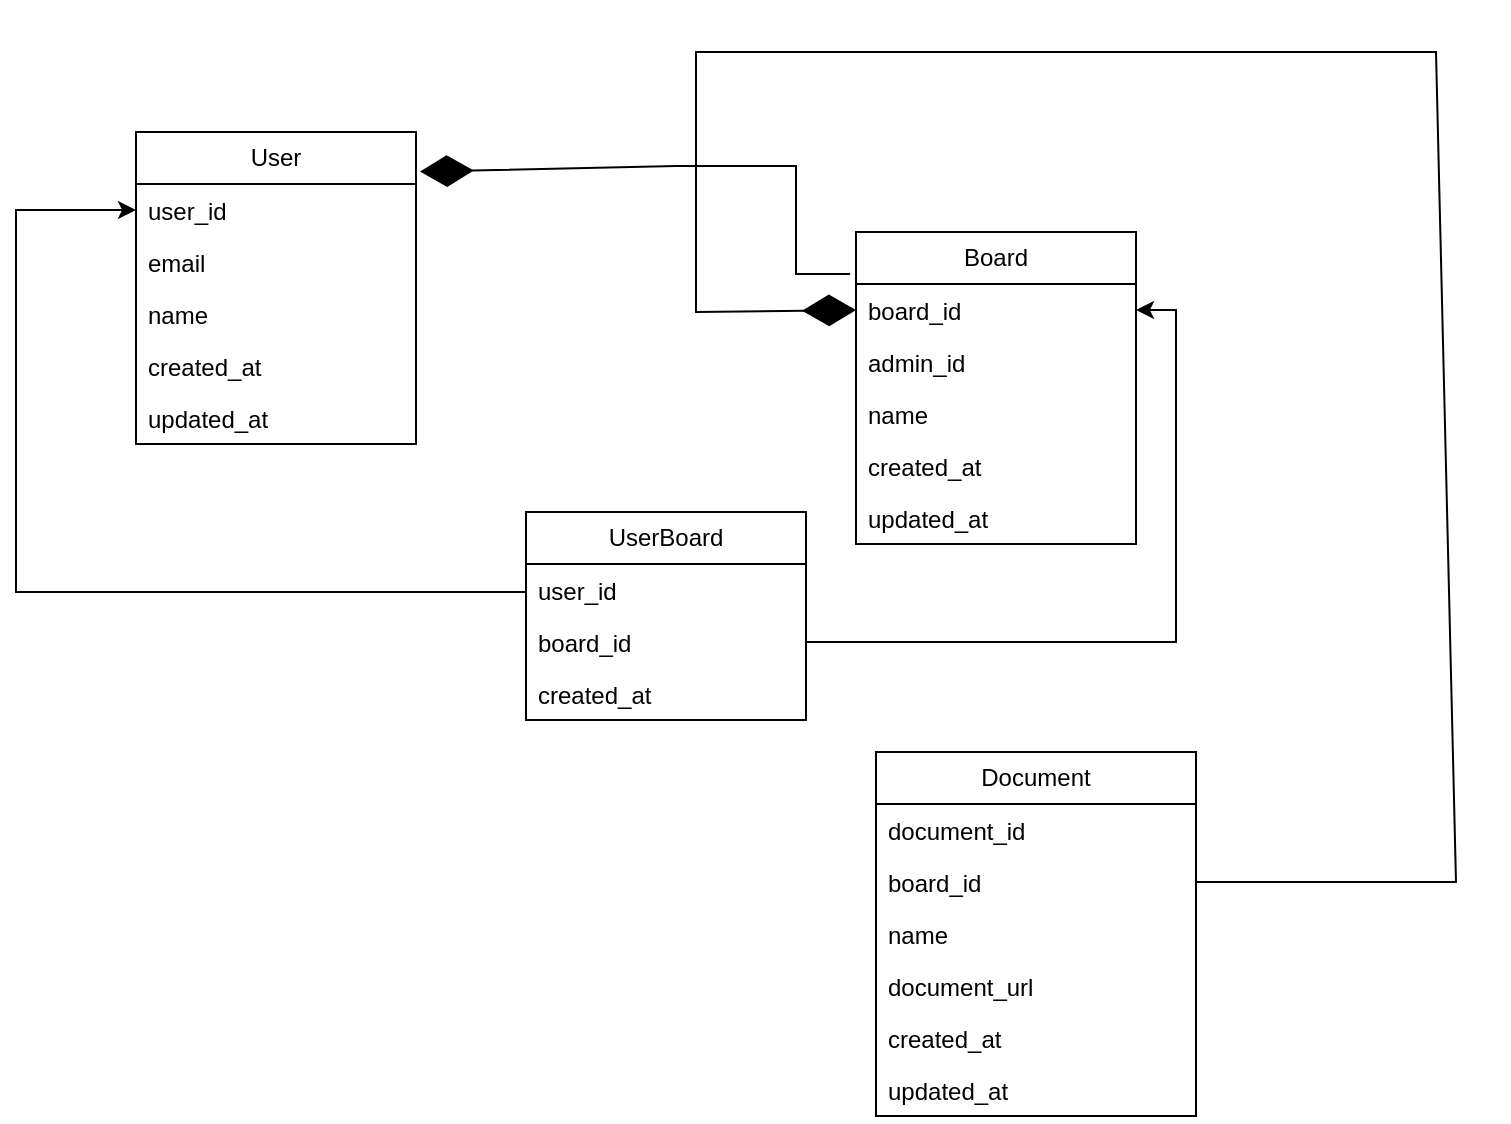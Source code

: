 <mxfile>
    <diagram name="Page-1" id="I0OLw2uU-P2F8fV9pG-x">
        <mxGraphModel dx="1059" dy="536" grid="1" gridSize="10" guides="1" tooltips="1" connect="1" arrows="1" fold="1" page="1" pageScale="1" pageWidth="850" pageHeight="1100" math="0" shadow="0">
            <root>
                <mxCell id="0"/>
                <mxCell id="1" parent="0"/>
                <mxCell id="XedeXZ295ecX8Rhuh7tI-14" value="User" style="swimlane;fontStyle=0;childLayout=stackLayout;horizontal=1;startSize=26;fillColor=none;horizontalStack=0;resizeParent=1;resizeParentMax=0;resizeLast=0;collapsible=1;marginBottom=0;whiteSpace=wrap;html=1;" parent="1" vertex="1">
                    <mxGeometry x="90" y="80" width="140" height="156" as="geometry">
                        <mxRectangle x="355" y="140" width="70" height="30" as="alternateBounds"/>
                    </mxGeometry>
                </mxCell>
                <mxCell id="XedeXZ295ecX8Rhuh7tI-15" value="user_id" style="text;strokeColor=none;fillColor=none;align=left;verticalAlign=top;spacingLeft=4;spacingRight=4;overflow=hidden;rotatable=0;points=[[0,0.5],[1,0.5]];portConstraint=eastwest;whiteSpace=wrap;html=1;" parent="XedeXZ295ecX8Rhuh7tI-14" vertex="1">
                    <mxGeometry y="26" width="140" height="26" as="geometry"/>
                </mxCell>
                <mxCell id="XedeXZ295ecX8Rhuh7tI-16" value="email" style="text;strokeColor=none;fillColor=none;align=left;verticalAlign=top;spacingLeft=4;spacingRight=4;overflow=hidden;rotatable=0;points=[[0,0.5],[1,0.5]];portConstraint=eastwest;whiteSpace=wrap;html=1;" parent="XedeXZ295ecX8Rhuh7tI-14" vertex="1">
                    <mxGeometry y="52" width="140" height="26" as="geometry"/>
                </mxCell>
                <mxCell id="XedeXZ295ecX8Rhuh7tI-17" value="name" style="text;strokeColor=none;fillColor=none;align=left;verticalAlign=top;spacingLeft=4;spacingRight=4;overflow=hidden;rotatable=0;points=[[0,0.5],[1,0.5]];portConstraint=eastwest;whiteSpace=wrap;html=1;" parent="XedeXZ295ecX8Rhuh7tI-14" vertex="1">
                    <mxGeometry y="78" width="140" height="26" as="geometry"/>
                </mxCell>
                <mxCell id="XedeXZ295ecX8Rhuh7tI-41" value="created_at" style="text;strokeColor=none;fillColor=none;align=left;verticalAlign=top;spacingLeft=4;spacingRight=4;overflow=hidden;rotatable=0;points=[[0,0.5],[1,0.5]];portConstraint=eastwest;whiteSpace=wrap;html=1;" parent="XedeXZ295ecX8Rhuh7tI-14" vertex="1">
                    <mxGeometry y="104" width="140" height="26" as="geometry"/>
                </mxCell>
                <mxCell id="XedeXZ295ecX8Rhuh7tI-42" value="updated_at" style="text;strokeColor=none;fillColor=none;align=left;verticalAlign=top;spacingLeft=4;spacingRight=4;overflow=hidden;rotatable=0;points=[[0,0.5],[1,0.5]];portConstraint=eastwest;whiteSpace=wrap;html=1;" parent="XedeXZ295ecX8Rhuh7tI-14" vertex="1">
                    <mxGeometry y="130" width="140" height="26" as="geometry"/>
                </mxCell>
                <mxCell id="XedeXZ295ecX8Rhuh7tI-18" value="Board" style="swimlane;fontStyle=0;childLayout=stackLayout;horizontal=1;startSize=26;fillColor=none;horizontalStack=0;resizeParent=1;resizeParentMax=0;resizeLast=0;collapsible=1;marginBottom=0;whiteSpace=wrap;html=1;" parent="1" vertex="1">
                    <mxGeometry x="450" y="130" width="140" height="156" as="geometry"/>
                </mxCell>
                <mxCell id="XedeXZ295ecX8Rhuh7tI-19" value="board_id" style="text;strokeColor=none;fillColor=none;align=left;verticalAlign=top;spacingLeft=4;spacingRight=4;overflow=hidden;rotatable=0;points=[[0,0.5],[1,0.5]];portConstraint=eastwest;whiteSpace=wrap;html=1;" parent="XedeXZ295ecX8Rhuh7tI-18" vertex="1">
                    <mxGeometry y="26" width="140" height="26" as="geometry"/>
                </mxCell>
                <mxCell id="XedeXZ295ecX8Rhuh7tI-20" value="admin_id" style="text;strokeColor=none;fillColor=none;align=left;verticalAlign=top;spacingLeft=4;spacingRight=4;overflow=hidden;rotatable=0;points=[[0,0.5],[1,0.5]];portConstraint=eastwest;whiteSpace=wrap;html=1;" parent="XedeXZ295ecX8Rhuh7tI-18" vertex="1">
                    <mxGeometry y="52" width="140" height="26" as="geometry"/>
                </mxCell>
                <mxCell id="XedeXZ295ecX8Rhuh7tI-21" value="name" style="text;strokeColor=none;fillColor=none;align=left;verticalAlign=top;spacingLeft=4;spacingRight=4;overflow=hidden;rotatable=0;points=[[0,0.5],[1,0.5]];portConstraint=eastwest;whiteSpace=wrap;html=1;" parent="XedeXZ295ecX8Rhuh7tI-18" vertex="1">
                    <mxGeometry y="78" width="140" height="26" as="geometry"/>
                </mxCell>
                <mxCell id="XedeXZ295ecX8Rhuh7tI-43" value="created_at" style="text;strokeColor=none;fillColor=none;align=left;verticalAlign=top;spacingLeft=4;spacingRight=4;overflow=hidden;rotatable=0;points=[[0,0.5],[1,0.5]];portConstraint=eastwest;whiteSpace=wrap;html=1;" parent="XedeXZ295ecX8Rhuh7tI-18" vertex="1">
                    <mxGeometry y="104" width="140" height="26" as="geometry"/>
                </mxCell>
                <mxCell id="XedeXZ295ecX8Rhuh7tI-44" value="updated_at" style="text;strokeColor=none;fillColor=none;align=left;verticalAlign=top;spacingLeft=4;spacingRight=4;overflow=hidden;rotatable=0;points=[[0,0.5],[1,0.5]];portConstraint=eastwest;whiteSpace=wrap;html=1;" parent="XedeXZ295ecX8Rhuh7tI-18" vertex="1">
                    <mxGeometry y="130" width="140" height="26" as="geometry"/>
                </mxCell>
                <mxCell id="XedeXZ295ecX8Rhuh7tI-22" value="" style="endArrow=diamondThin;endFill=1;endSize=24;html=1;rounded=0;entryX=1.014;entryY=0.127;entryDx=0;entryDy=0;entryPerimeter=0;exitX=-0.021;exitY=0.135;exitDx=0;exitDy=0;exitPerimeter=0;" parent="1" source="XedeXZ295ecX8Rhuh7tI-18" target="XedeXZ295ecX8Rhuh7tI-14" edge="1">
                    <mxGeometry width="160" relative="1" as="geometry">
                        <mxPoint x="360" y="280" as="sourcePoint"/>
                        <mxPoint x="520" y="280" as="targetPoint"/>
                        <Array as="points">
                            <mxPoint x="420" y="151"/>
                            <mxPoint x="420" y="97"/>
                            <mxPoint x="360" y="97"/>
                        </Array>
                    </mxGeometry>
                </mxCell>
                <mxCell id="XedeXZ295ecX8Rhuh7tI-23" value="UserBoard" style="swimlane;fontStyle=0;childLayout=stackLayout;horizontal=1;startSize=26;fillColor=none;horizontalStack=0;resizeParent=1;resizeParentMax=0;resizeLast=0;collapsible=1;marginBottom=0;whiteSpace=wrap;html=1;" parent="1" vertex="1">
                    <mxGeometry x="285" y="270" width="140" height="104" as="geometry"/>
                </mxCell>
                <mxCell id="XedeXZ295ecX8Rhuh7tI-24" value="user_id" style="text;strokeColor=none;fillColor=none;align=left;verticalAlign=top;spacingLeft=4;spacingRight=4;overflow=hidden;rotatable=0;points=[[0,0.5],[1,0.5]];portConstraint=eastwest;whiteSpace=wrap;html=1;" parent="XedeXZ295ecX8Rhuh7tI-23" vertex="1">
                    <mxGeometry y="26" width="140" height="26" as="geometry"/>
                </mxCell>
                <mxCell id="XedeXZ295ecX8Rhuh7tI-25" value="board_id" style="text;strokeColor=none;fillColor=none;align=left;verticalAlign=top;spacingLeft=4;spacingRight=4;overflow=hidden;rotatable=0;points=[[0,0.5],[1,0.5]];portConstraint=eastwest;whiteSpace=wrap;html=1;" parent="XedeXZ295ecX8Rhuh7tI-23" vertex="1">
                    <mxGeometry y="52" width="140" height="26" as="geometry"/>
                </mxCell>
                <mxCell id="XedeXZ295ecX8Rhuh7tI-31" value="created_at" style="text;strokeColor=none;fillColor=none;align=left;verticalAlign=top;spacingLeft=4;spacingRight=4;overflow=hidden;rotatable=0;points=[[0,0.5],[1,0.5]];portConstraint=eastwest;whiteSpace=wrap;html=1;" parent="XedeXZ295ecX8Rhuh7tI-23" vertex="1">
                    <mxGeometry y="78" width="140" height="26" as="geometry"/>
                </mxCell>
                <mxCell id="XedeXZ295ecX8Rhuh7tI-29" style="edgeStyle=orthogonalEdgeStyle;rounded=0;orthogonalLoop=1;jettySize=auto;html=1;entryX=1;entryY=0.5;entryDx=0;entryDy=0;" parent="1" source="XedeXZ295ecX8Rhuh7tI-25" target="XedeXZ295ecX8Rhuh7tI-19" edge="1">
                    <mxGeometry relative="1" as="geometry"/>
                </mxCell>
                <mxCell id="XedeXZ295ecX8Rhuh7tI-30" style="edgeStyle=orthogonalEdgeStyle;rounded=0;orthogonalLoop=1;jettySize=auto;html=1;entryX=0;entryY=0.5;entryDx=0;entryDy=0;" parent="1" source="XedeXZ295ecX8Rhuh7tI-24" target="XedeXZ295ecX8Rhuh7tI-15" edge="1">
                    <mxGeometry relative="1" as="geometry">
                        <Array as="points">
                            <mxPoint x="30" y="310"/>
                            <mxPoint x="30" y="119"/>
                        </Array>
                    </mxGeometry>
                </mxCell>
                <mxCell id="XedeXZ295ecX8Rhuh7tI-32" value="Document" style="swimlane;fontStyle=0;childLayout=stackLayout;horizontal=1;startSize=26;fillColor=none;horizontalStack=0;resizeParent=1;resizeParentMax=0;resizeLast=0;collapsible=1;marginBottom=0;whiteSpace=wrap;html=1;" parent="1" vertex="1">
                    <mxGeometry x="460" y="390" width="160" height="182" as="geometry"/>
                </mxCell>
                <mxCell id="XedeXZ295ecX8Rhuh7tI-33" value="document_id" style="text;strokeColor=none;fillColor=none;align=left;verticalAlign=top;spacingLeft=4;spacingRight=4;overflow=hidden;rotatable=0;points=[[0,0.5],[1,0.5]];portConstraint=eastwest;whiteSpace=wrap;html=1;" parent="XedeXZ295ecX8Rhuh7tI-32" vertex="1">
                    <mxGeometry y="26" width="160" height="26" as="geometry"/>
                </mxCell>
                <mxCell id="XedeXZ295ecX8Rhuh7tI-34" value="board_id" style="text;strokeColor=none;fillColor=none;align=left;verticalAlign=top;spacingLeft=4;spacingRight=4;overflow=hidden;rotatable=0;points=[[0,0.5],[1,0.5]];portConstraint=eastwest;whiteSpace=wrap;html=1;" parent="XedeXZ295ecX8Rhuh7tI-32" vertex="1">
                    <mxGeometry y="52" width="160" height="26" as="geometry"/>
                </mxCell>
                <mxCell id="XedeXZ295ecX8Rhuh7tI-35" value="name" style="text;strokeColor=none;fillColor=none;align=left;verticalAlign=top;spacingLeft=4;spacingRight=4;overflow=hidden;rotatable=0;points=[[0,0.5],[1,0.5]];portConstraint=eastwest;whiteSpace=wrap;html=1;" parent="XedeXZ295ecX8Rhuh7tI-32" vertex="1">
                    <mxGeometry y="78" width="160" height="26" as="geometry"/>
                </mxCell>
                <mxCell id="XedeXZ295ecX8Rhuh7tI-36" value="document_url" style="text;strokeColor=none;fillColor=none;align=left;verticalAlign=top;spacingLeft=4;spacingRight=4;overflow=hidden;rotatable=0;points=[[0,0.5],[1,0.5]];portConstraint=eastwest;whiteSpace=wrap;html=1;" parent="XedeXZ295ecX8Rhuh7tI-32" vertex="1">
                    <mxGeometry y="104" width="160" height="26" as="geometry"/>
                </mxCell>
                <mxCell id="XedeXZ295ecX8Rhuh7tI-37" value="created_at" style="text;strokeColor=none;fillColor=none;align=left;verticalAlign=top;spacingLeft=4;spacingRight=4;overflow=hidden;rotatable=0;points=[[0,0.5],[1,0.5]];portConstraint=eastwest;whiteSpace=wrap;html=1;" parent="XedeXZ295ecX8Rhuh7tI-32" vertex="1">
                    <mxGeometry y="130" width="160" height="26" as="geometry"/>
                </mxCell>
                <mxCell id="XedeXZ295ecX8Rhuh7tI-38" value="updated_at" style="text;strokeColor=none;fillColor=none;align=left;verticalAlign=top;spacingLeft=4;spacingRight=4;overflow=hidden;rotatable=0;points=[[0,0.5],[1,0.5]];portConstraint=eastwest;whiteSpace=wrap;html=1;" parent="XedeXZ295ecX8Rhuh7tI-32" vertex="1">
                    <mxGeometry y="156" width="160" height="26" as="geometry"/>
                </mxCell>
                <mxCell id="XedeXZ295ecX8Rhuh7tI-40" value="" style="endArrow=diamondThin;endFill=1;endSize=24;html=1;rounded=0;entryX=0;entryY=0.5;entryDx=0;entryDy=0;exitX=1;exitY=0.5;exitDx=0;exitDy=0;" parent="1" source="XedeXZ295ecX8Rhuh7tI-34" target="XedeXZ295ecX8Rhuh7tI-19" edge="1">
                    <mxGeometry width="160" relative="1" as="geometry">
                        <mxPoint x="290" y="470" as="sourcePoint"/>
                        <mxPoint x="450" y="470" as="targetPoint"/>
                        <Array as="points">
                            <mxPoint x="750" y="455"/>
                            <mxPoint x="740" y="40"/>
                            <mxPoint x="450" y="40"/>
                            <mxPoint x="370" y="40"/>
                            <mxPoint x="370" y="110"/>
                            <mxPoint x="370" y="140"/>
                            <mxPoint x="370" y="170"/>
                        </Array>
                    </mxGeometry>
                </mxCell>
            </root>
        </mxGraphModel>
    </diagram>
</mxfile>